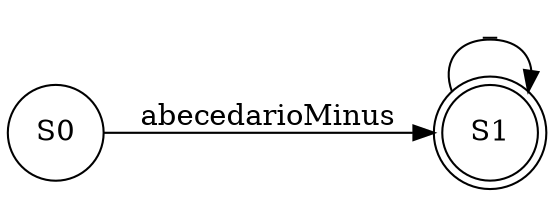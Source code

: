 digraph G{
rankdir=LR
node[shape=circle]
concentrate=true
nodoS0[label="S0"];

nodoS1[label="S1"];

nodoS0->nodoS1[label="abecedarioMinus"];

nodoS1[label="S1"][shape=doublecircle];

nodoS1[label="S1"];

nodoS1->nodoS1[label="_"];

}
